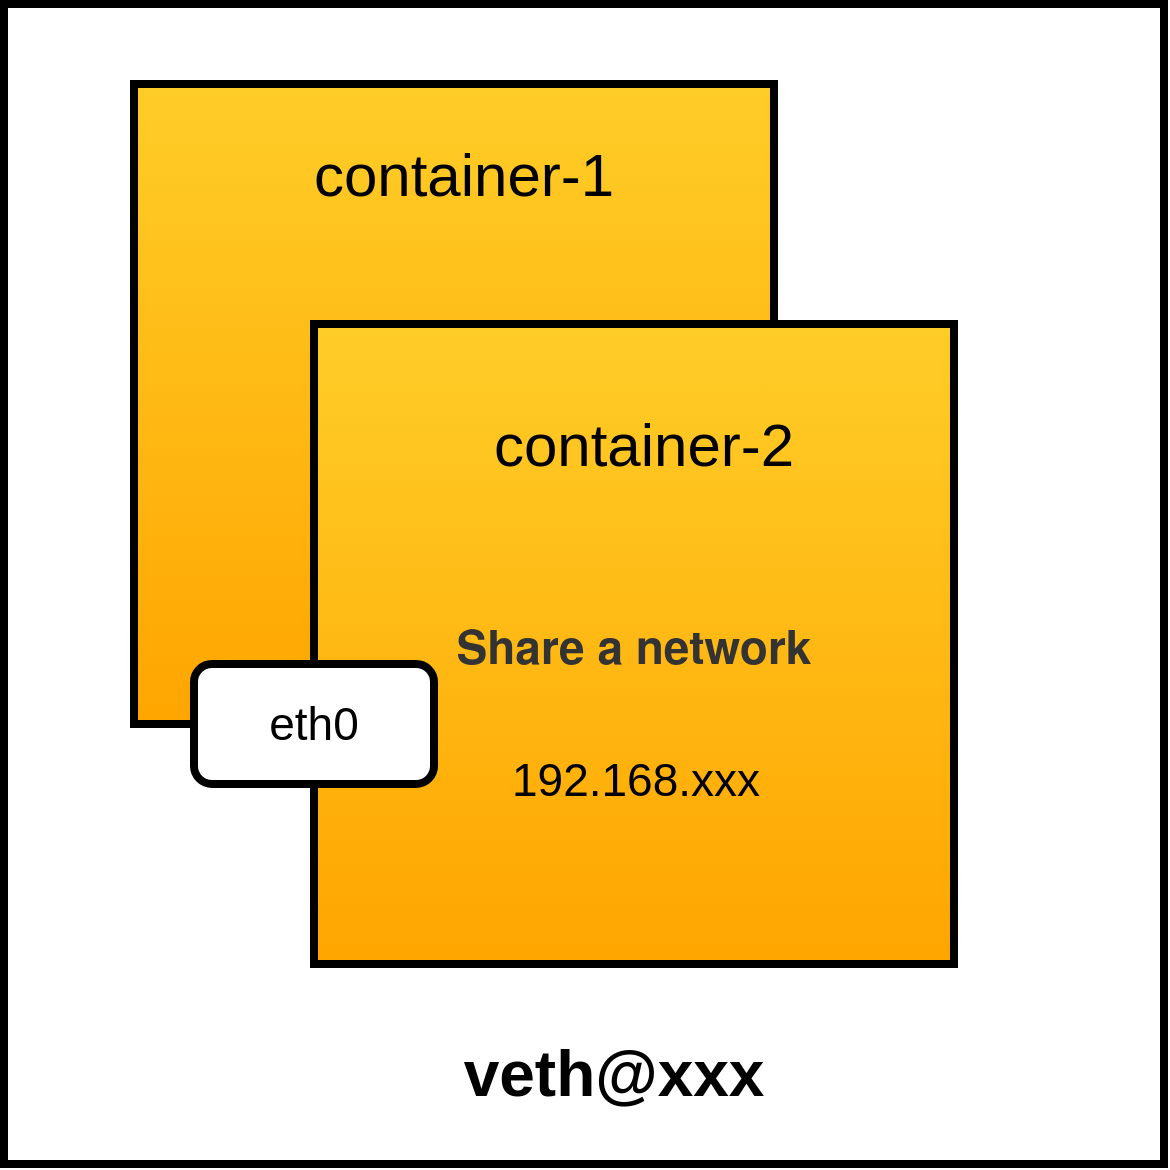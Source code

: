 <mxfile version="17.4.5" type="github"><diagram id="b_CG-OrKG5c0VqqqdrGs" name="第 1 页"><mxGraphModel dx="1039" dy="797" grid="1" gridSize="10" guides="1" tooltips="1" connect="1" arrows="1" fold="1" page="1" pageScale="1" pageWidth="1169" pageHeight="1654" math="0" shadow="0"><root><mxCell id="0"/><mxCell id="1" parent="0"/><mxCell id="NCXxPQ6cSu1F1KOrD2qf-3" value="" style="whiteSpace=wrap;html=1;aspect=fixed;strokeWidth=4;gradientColor=#ffffff;strokeColor=#000000;" vertex="1" parent="1"><mxGeometry x="265" y="50" width="580" height="580" as="geometry"/></mxCell><mxCell id="NCXxPQ6cSu1F1KOrD2qf-10" value="" style="group" vertex="1" connectable="0" parent="1"><mxGeometry x="330" y="90" width="450" height="450" as="geometry"/></mxCell><mxCell id="NCXxPQ6cSu1F1KOrD2qf-4" value="" style="whiteSpace=wrap;html=1;aspect=fixed;strokeWidth=4;fillColor=#ffcd28;gradientColor=#ffa500;strokeColor=#000000;" vertex="1" parent="NCXxPQ6cSu1F1KOrD2qf-10"><mxGeometry width="320" height="320" as="geometry"/></mxCell><mxCell id="NCXxPQ6cSu1F1KOrD2qf-8" value="&lt;font style=&quot;font-size: 30px&quot;&gt;container-1&lt;/font&gt;" style="text;html=1;strokeColor=none;fillColor=none;align=center;verticalAlign=middle;whiteSpace=wrap;rounded=0;" vertex="1" parent="NCXxPQ6cSu1F1KOrD2qf-10"><mxGeometry x="80" y="30" width="170" height="30" as="geometry"/></mxCell><mxCell id="NCXxPQ6cSu1F1KOrD2qf-11" value="" style="group" vertex="1" connectable="0" parent="NCXxPQ6cSu1F1KOrD2qf-10"><mxGeometry x="90" y="120" width="320" height="320" as="geometry"/></mxCell><mxCell id="NCXxPQ6cSu1F1KOrD2qf-6" value="&lt;span style=&quot;color: rgb(51 , 51 , 51) ; font-family: &amp;#34;helvetica neue&amp;#34; , &amp;#34;helvetica&amp;#34; , &amp;#34;arial&amp;#34; , &amp;#34;hiragino sans gb&amp;#34; , &amp;#34;hiragino sans gb w3&amp;#34; , &amp;#34;microsoft yahei ui&amp;#34; , &amp;#34;microsoft yahei&amp;#34; , sans-serif&quot;&gt;&lt;font style=&quot;font-size: 23px&quot;&gt;&lt;b&gt;Share a network&lt;/b&gt;&lt;/font&gt;&lt;/span&gt;" style="whiteSpace=wrap;html=1;aspect=fixed;strokeWidth=4;fillColor=#ffcd28;gradientColor=#ffa500;strokeColor=#000000;" vertex="1" parent="NCXxPQ6cSu1F1KOrD2qf-11"><mxGeometry width="320" height="320" as="geometry"/></mxCell><mxCell id="NCXxPQ6cSu1F1KOrD2qf-7" value="&lt;font style=&quot;font-size: 30px&quot;&gt;container-2&lt;/font&gt;" style="text;html=1;strokeColor=none;fillColor=none;align=center;verticalAlign=middle;whiteSpace=wrap;rounded=0;" vertex="1" parent="NCXxPQ6cSu1F1KOrD2qf-11"><mxGeometry x="80" y="45" width="170" height="30" as="geometry"/></mxCell><mxCell id="NCXxPQ6cSu1F1KOrD2qf-17" value="192.168.xxx" style="text;html=1;strokeColor=none;fillColor=none;align=center;verticalAlign=middle;whiteSpace=wrap;rounded=0;fontSize=23;" vertex="1" parent="NCXxPQ6cSu1F1KOrD2qf-11"><mxGeometry x="131" y="213" width="60" height="30" as="geometry"/></mxCell><mxCell id="NCXxPQ6cSu1F1KOrD2qf-18" value="eth0" style="rounded=1;whiteSpace=wrap;html=1;fontSize=23;strokeColor=#000000;strokeWidth=4;gradientColor=#ffffff;" vertex="1" parent="NCXxPQ6cSu1F1KOrD2qf-11"><mxGeometry x="-60" y="170" width="120" height="60" as="geometry"/></mxCell><mxCell id="NCXxPQ6cSu1F1KOrD2qf-19" value="&lt;b&gt;&lt;font style=&quot;font-size: 32px&quot;&gt;veth@xxx&lt;/font&gt;&lt;/b&gt;" style="text;html=1;strokeColor=none;fillColor=none;align=center;verticalAlign=middle;whiteSpace=wrap;rounded=0;fontSize=23;" vertex="1" parent="1"><mxGeometry x="540" y="570" width="60" height="30" as="geometry"/></mxCell></root></mxGraphModel></diagram></mxfile>